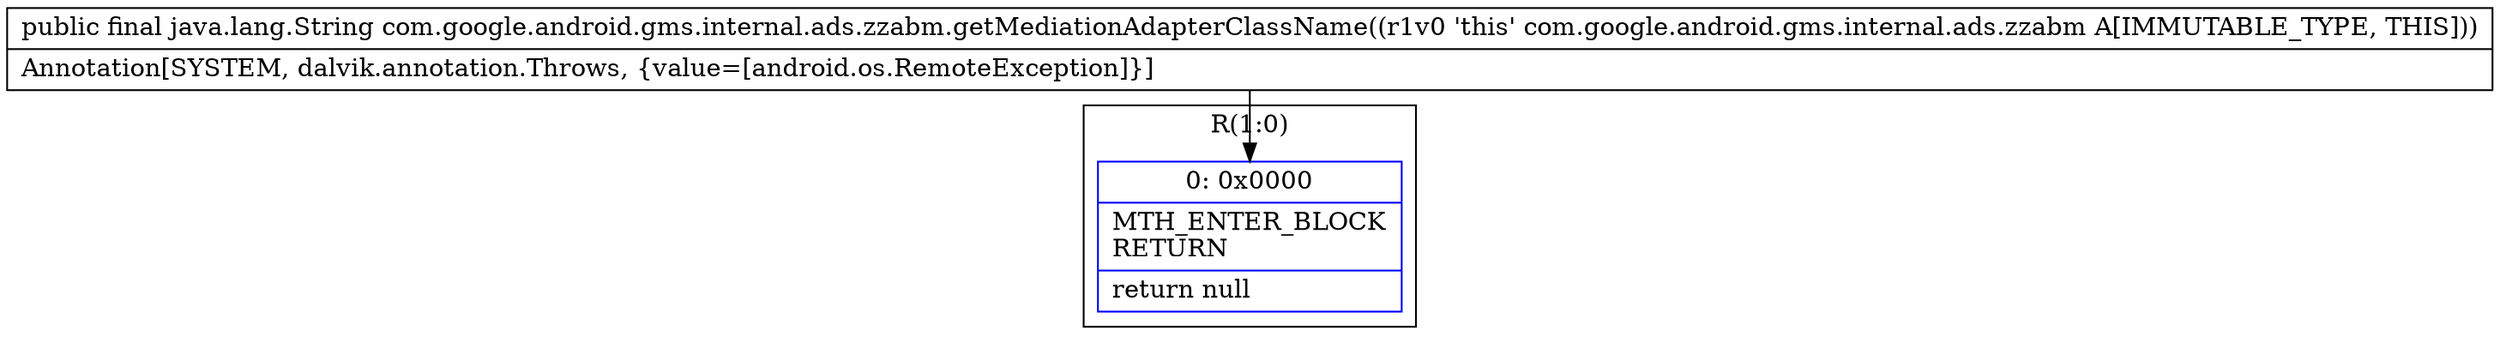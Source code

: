 digraph "CFG forcom.google.android.gms.internal.ads.zzabm.getMediationAdapterClassName()Ljava\/lang\/String;" {
subgraph cluster_Region_663091685 {
label = "R(1:0)";
node [shape=record,color=blue];
Node_0 [shape=record,label="{0\:\ 0x0000|MTH_ENTER_BLOCK\lRETURN\l|return null\l}"];
}
MethodNode[shape=record,label="{public final java.lang.String com.google.android.gms.internal.ads.zzabm.getMediationAdapterClassName((r1v0 'this' com.google.android.gms.internal.ads.zzabm A[IMMUTABLE_TYPE, THIS]))  | Annotation[SYSTEM, dalvik.annotation.Throws, \{value=[android.os.RemoteException]\}]\l}"];
MethodNode -> Node_0;
}

